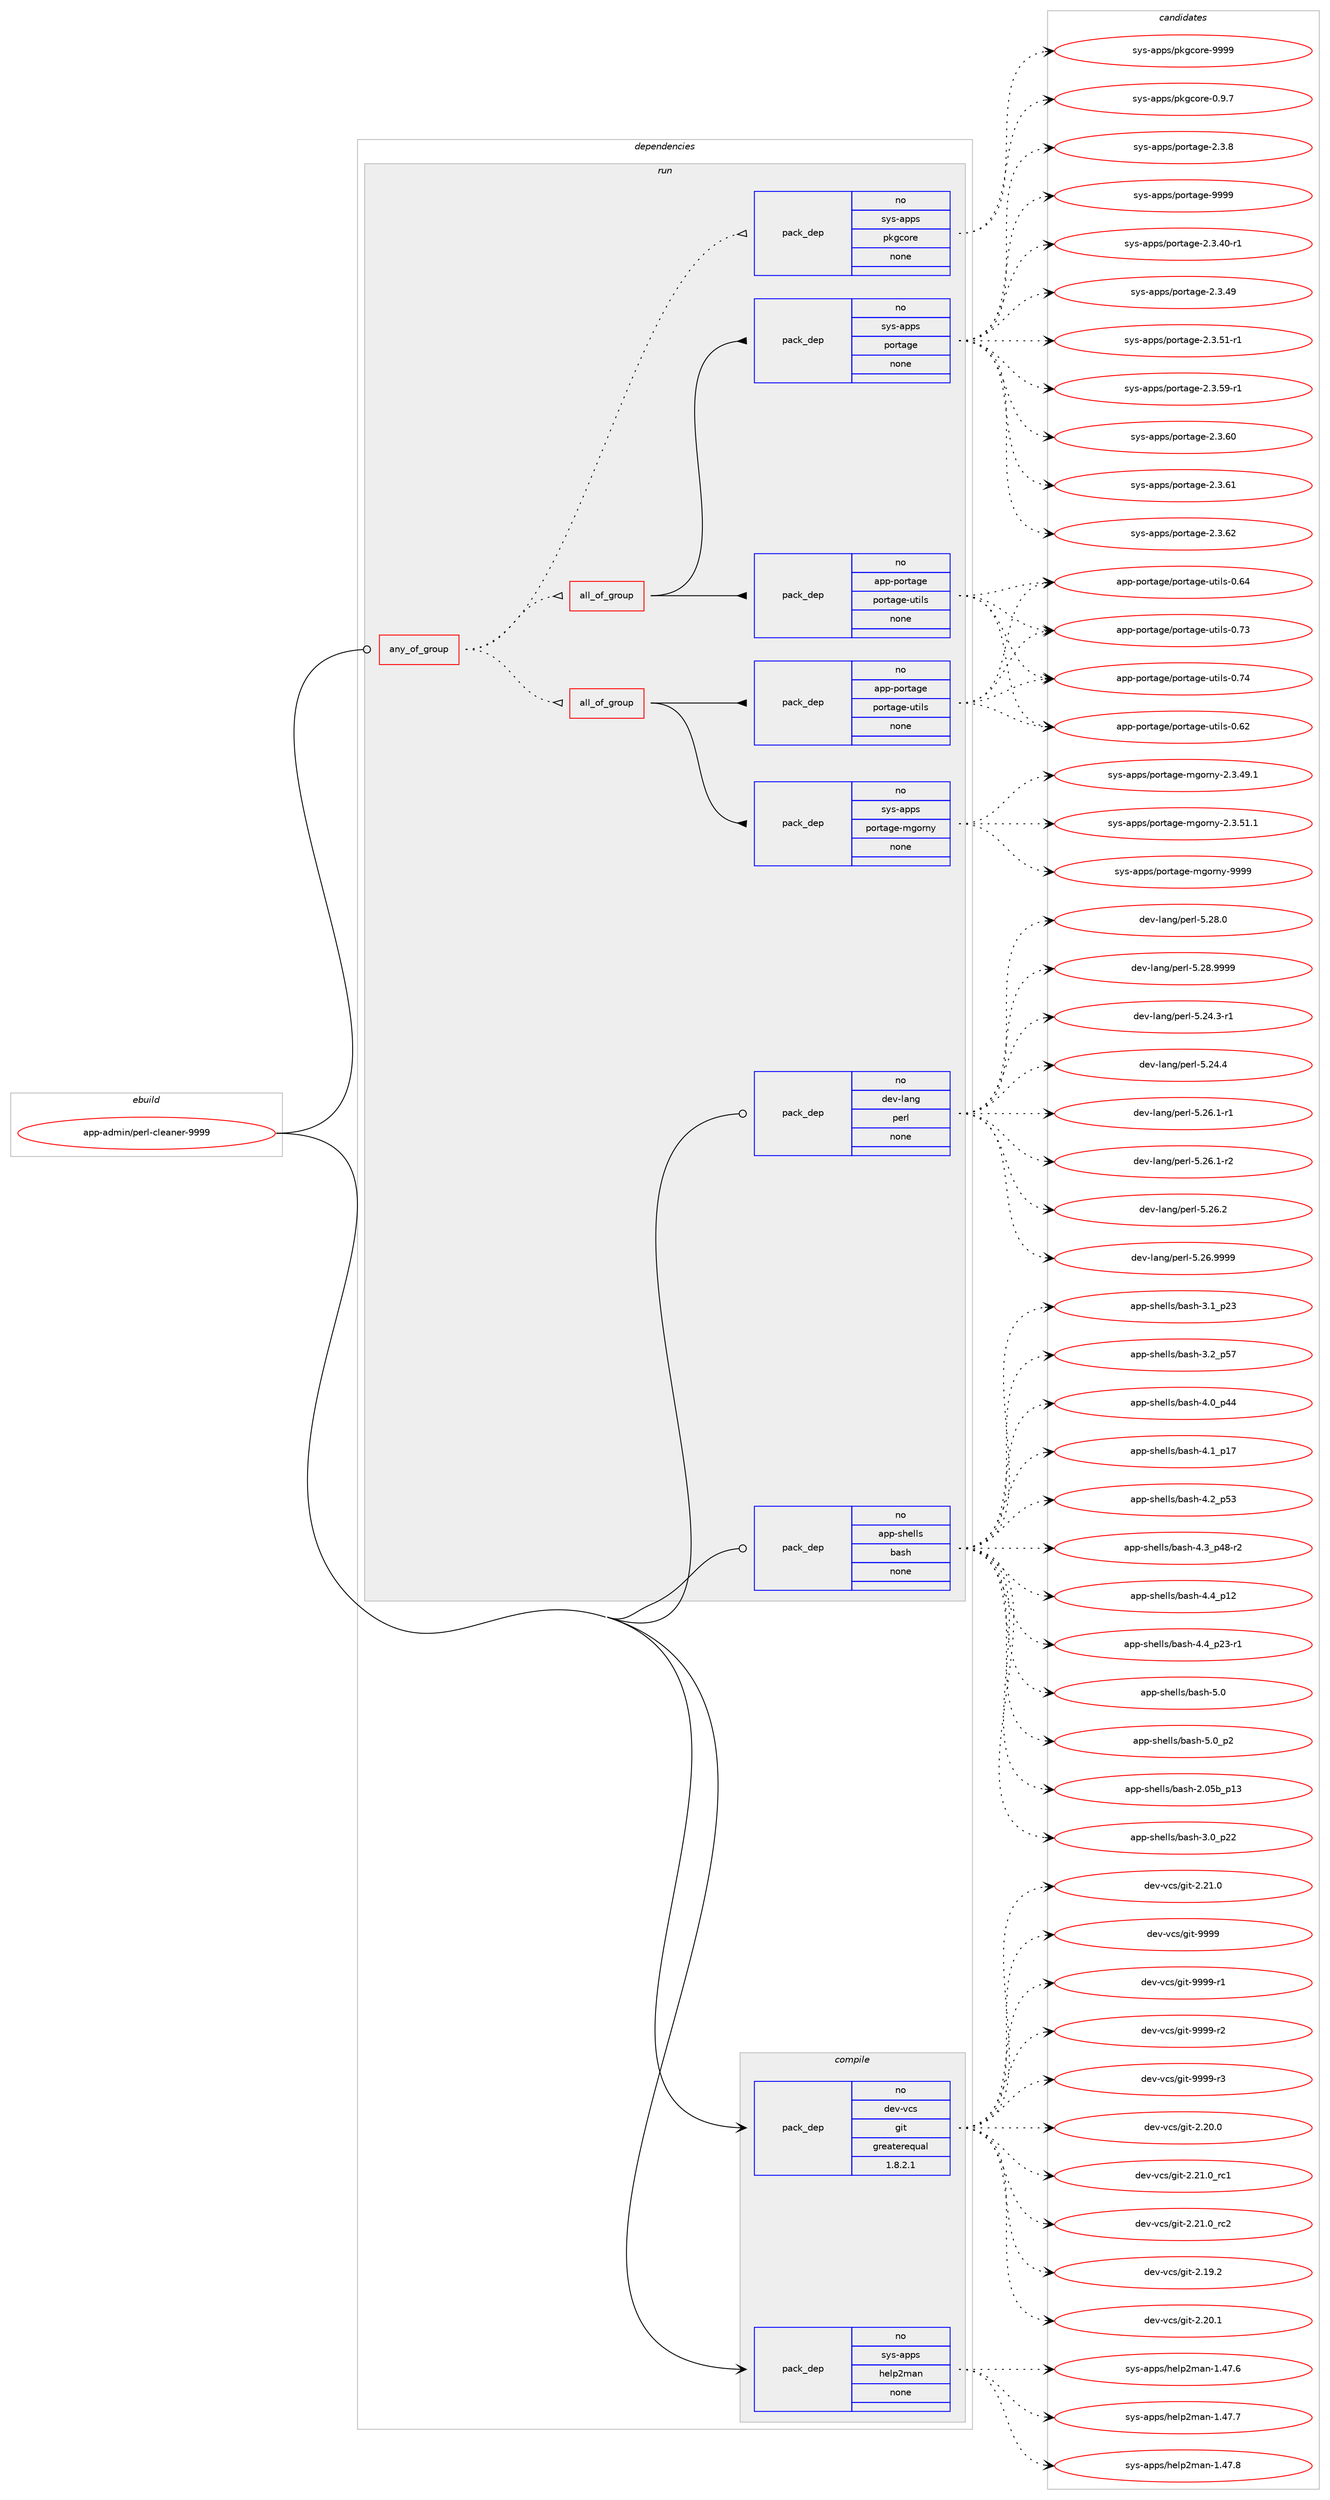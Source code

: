 digraph prolog {

# *************
# Graph options
# *************

newrank=true;
concentrate=true;
compound=true;
graph [rankdir=LR,fontname=Helvetica,fontsize=10,ranksep=1.5];#, ranksep=2.5, nodesep=0.2];
edge  [arrowhead=vee];
node  [fontname=Helvetica,fontsize=10];

# **********
# The ebuild
# **********

subgraph cluster_leftcol {
color=gray;
rank=same;
label=<<i>ebuild</i>>;
id [label="app-admin/perl-cleaner-9999", color=red, width=4, href="../app-admin/perl-cleaner-9999.svg"];
}

# ****************
# The dependencies
# ****************

subgraph cluster_midcol {
color=gray;
label=<<i>dependencies</i>>;
subgraph cluster_compile {
fillcolor="#eeeeee";
style=filled;
label=<<i>compile</i>>;
subgraph pack448 {
dependency553 [label=<<TABLE BORDER="0" CELLBORDER="1" CELLSPACING="0" CELLPADDING="4" WIDTH="220"><TR><TD ROWSPAN="6" CELLPADDING="30">pack_dep</TD></TR><TR><TD WIDTH="110">no</TD></TR><TR><TD>dev-vcs</TD></TR><TR><TD>git</TD></TR><TR><TD>greaterequal</TD></TR><TR><TD>1.8.2.1</TD></TR></TABLE>>, shape=none, color=blue];
}
id:e -> dependency553:w [weight=20,style="solid",arrowhead="vee"];
subgraph pack449 {
dependency554 [label=<<TABLE BORDER="0" CELLBORDER="1" CELLSPACING="0" CELLPADDING="4" WIDTH="220"><TR><TD ROWSPAN="6" CELLPADDING="30">pack_dep</TD></TR><TR><TD WIDTH="110">no</TD></TR><TR><TD>sys-apps</TD></TR><TR><TD>help2man</TD></TR><TR><TD>none</TD></TR><TR><TD></TD></TR></TABLE>>, shape=none, color=blue];
}
id:e -> dependency554:w [weight=20,style="solid",arrowhead="vee"];
}
subgraph cluster_compileandrun {
fillcolor="#eeeeee";
style=filled;
label=<<i>compile and run</i>>;
}
subgraph cluster_run {
fillcolor="#eeeeee";
style=filled;
label=<<i>run</i>>;
subgraph any39 {
dependency555 [label=<<TABLE BORDER="0" CELLBORDER="1" CELLSPACING="0" CELLPADDING="4"><TR><TD CELLPADDING="10">any_of_group</TD></TR></TABLE>>, shape=none, color=red];subgraph all2 {
dependency556 [label=<<TABLE BORDER="0" CELLBORDER="1" CELLSPACING="0" CELLPADDING="4"><TR><TD CELLPADDING="10">all_of_group</TD></TR></TABLE>>, shape=none, color=red];subgraph pack450 {
dependency557 [label=<<TABLE BORDER="0" CELLBORDER="1" CELLSPACING="0" CELLPADDING="4" WIDTH="220"><TR><TD ROWSPAN="6" CELLPADDING="30">pack_dep</TD></TR><TR><TD WIDTH="110">no</TD></TR><TR><TD>sys-apps</TD></TR><TR><TD>portage</TD></TR><TR><TD>none</TD></TR><TR><TD></TD></TR></TABLE>>, shape=none, color=blue];
}
dependency556:e -> dependency557:w [weight=20,style="solid",arrowhead="inv"];
subgraph pack451 {
dependency558 [label=<<TABLE BORDER="0" CELLBORDER="1" CELLSPACING="0" CELLPADDING="4" WIDTH="220"><TR><TD ROWSPAN="6" CELLPADDING="30">pack_dep</TD></TR><TR><TD WIDTH="110">no</TD></TR><TR><TD>app-portage</TD></TR><TR><TD>portage-utils</TD></TR><TR><TD>none</TD></TR><TR><TD></TD></TR></TABLE>>, shape=none, color=blue];
}
dependency556:e -> dependency558:w [weight=20,style="solid",arrowhead="inv"];
}
dependency555:e -> dependency556:w [weight=20,style="dotted",arrowhead="oinv"];
subgraph all3 {
dependency559 [label=<<TABLE BORDER="0" CELLBORDER="1" CELLSPACING="0" CELLPADDING="4"><TR><TD CELLPADDING="10">all_of_group</TD></TR></TABLE>>, shape=none, color=red];subgraph pack452 {
dependency560 [label=<<TABLE BORDER="0" CELLBORDER="1" CELLSPACING="0" CELLPADDING="4" WIDTH="220"><TR><TD ROWSPAN="6" CELLPADDING="30">pack_dep</TD></TR><TR><TD WIDTH="110">no</TD></TR><TR><TD>sys-apps</TD></TR><TR><TD>portage-mgorny</TD></TR><TR><TD>none</TD></TR><TR><TD></TD></TR></TABLE>>, shape=none, color=blue];
}
dependency559:e -> dependency560:w [weight=20,style="solid",arrowhead="inv"];
subgraph pack453 {
dependency561 [label=<<TABLE BORDER="0" CELLBORDER="1" CELLSPACING="0" CELLPADDING="4" WIDTH="220"><TR><TD ROWSPAN="6" CELLPADDING="30">pack_dep</TD></TR><TR><TD WIDTH="110">no</TD></TR><TR><TD>app-portage</TD></TR><TR><TD>portage-utils</TD></TR><TR><TD>none</TD></TR><TR><TD></TD></TR></TABLE>>, shape=none, color=blue];
}
dependency559:e -> dependency561:w [weight=20,style="solid",arrowhead="inv"];
}
dependency555:e -> dependency559:w [weight=20,style="dotted",arrowhead="oinv"];
subgraph pack454 {
dependency562 [label=<<TABLE BORDER="0" CELLBORDER="1" CELLSPACING="0" CELLPADDING="4" WIDTH="220"><TR><TD ROWSPAN="6" CELLPADDING="30">pack_dep</TD></TR><TR><TD WIDTH="110">no</TD></TR><TR><TD>sys-apps</TD></TR><TR><TD>pkgcore</TD></TR><TR><TD>none</TD></TR><TR><TD></TD></TR></TABLE>>, shape=none, color=blue];
}
dependency555:e -> dependency562:w [weight=20,style="dotted",arrowhead="oinv"];
}
id:e -> dependency555:w [weight=20,style="solid",arrowhead="odot"];
subgraph pack455 {
dependency563 [label=<<TABLE BORDER="0" CELLBORDER="1" CELLSPACING="0" CELLPADDING="4" WIDTH="220"><TR><TD ROWSPAN="6" CELLPADDING="30">pack_dep</TD></TR><TR><TD WIDTH="110">no</TD></TR><TR><TD>app-shells</TD></TR><TR><TD>bash</TD></TR><TR><TD>none</TD></TR><TR><TD></TD></TR></TABLE>>, shape=none, color=blue];
}
id:e -> dependency563:w [weight=20,style="solid",arrowhead="odot"];
subgraph pack456 {
dependency564 [label=<<TABLE BORDER="0" CELLBORDER="1" CELLSPACING="0" CELLPADDING="4" WIDTH="220"><TR><TD ROWSPAN="6" CELLPADDING="30">pack_dep</TD></TR><TR><TD WIDTH="110">no</TD></TR><TR><TD>dev-lang</TD></TR><TR><TD>perl</TD></TR><TR><TD>none</TD></TR><TR><TD></TD></TR></TABLE>>, shape=none, color=blue];
}
id:e -> dependency564:w [weight=20,style="solid",arrowhead="odot"];
}
}

# **************
# The candidates
# **************

subgraph cluster_choices {
rank=same;
color=gray;
label=<<i>candidates</i>>;

subgraph choice448 {
color=black;
nodesep=1;
choice10010111845118991154710310511645504650484648 [label="dev-vcs/git-2.20.0", color=red, width=4,href="../dev-vcs/git-2.20.0.svg"];
choice10010111845118991154710310511645504650494648951149949 [label="dev-vcs/git-2.21.0_rc1", color=red, width=4,href="../dev-vcs/git-2.21.0_rc1.svg"];
choice10010111845118991154710310511645504650494648951149950 [label="dev-vcs/git-2.21.0_rc2", color=red, width=4,href="../dev-vcs/git-2.21.0_rc2.svg"];
choice10010111845118991154710310511645504649574650 [label="dev-vcs/git-2.19.2", color=red, width=4,href="../dev-vcs/git-2.19.2.svg"];
choice10010111845118991154710310511645504650484649 [label="dev-vcs/git-2.20.1", color=red, width=4,href="../dev-vcs/git-2.20.1.svg"];
choice10010111845118991154710310511645504650494648 [label="dev-vcs/git-2.21.0", color=red, width=4,href="../dev-vcs/git-2.21.0.svg"];
choice1001011184511899115471031051164557575757 [label="dev-vcs/git-9999", color=red, width=4,href="../dev-vcs/git-9999.svg"];
choice10010111845118991154710310511645575757574511449 [label="dev-vcs/git-9999-r1", color=red, width=4,href="../dev-vcs/git-9999-r1.svg"];
choice10010111845118991154710310511645575757574511450 [label="dev-vcs/git-9999-r2", color=red, width=4,href="../dev-vcs/git-9999-r2.svg"];
choice10010111845118991154710310511645575757574511451 [label="dev-vcs/git-9999-r3", color=red, width=4,href="../dev-vcs/git-9999-r3.svg"];
dependency553:e -> choice10010111845118991154710310511645504650484648:w [style=dotted,weight="100"];
dependency553:e -> choice10010111845118991154710310511645504650494648951149949:w [style=dotted,weight="100"];
dependency553:e -> choice10010111845118991154710310511645504650494648951149950:w [style=dotted,weight="100"];
dependency553:e -> choice10010111845118991154710310511645504649574650:w [style=dotted,weight="100"];
dependency553:e -> choice10010111845118991154710310511645504650484649:w [style=dotted,weight="100"];
dependency553:e -> choice10010111845118991154710310511645504650494648:w [style=dotted,weight="100"];
dependency553:e -> choice1001011184511899115471031051164557575757:w [style=dotted,weight="100"];
dependency553:e -> choice10010111845118991154710310511645575757574511449:w [style=dotted,weight="100"];
dependency553:e -> choice10010111845118991154710310511645575757574511450:w [style=dotted,weight="100"];
dependency553:e -> choice10010111845118991154710310511645575757574511451:w [style=dotted,weight="100"];
}
subgraph choice449 {
color=black;
nodesep=1;
choice115121115459711211211547104101108112501099711045494652554654 [label="sys-apps/help2man-1.47.6", color=red, width=4,href="../sys-apps/help2man-1.47.6.svg"];
choice115121115459711211211547104101108112501099711045494652554655 [label="sys-apps/help2man-1.47.7", color=red, width=4,href="../sys-apps/help2man-1.47.7.svg"];
choice115121115459711211211547104101108112501099711045494652554656 [label="sys-apps/help2man-1.47.8", color=red, width=4,href="../sys-apps/help2man-1.47.8.svg"];
dependency554:e -> choice115121115459711211211547104101108112501099711045494652554654:w [style=dotted,weight="100"];
dependency554:e -> choice115121115459711211211547104101108112501099711045494652554655:w [style=dotted,weight="100"];
dependency554:e -> choice115121115459711211211547104101108112501099711045494652554656:w [style=dotted,weight="100"];
}
subgraph choice450 {
color=black;
nodesep=1;
choice11512111545971121121154711211111411697103101455046514652484511449 [label="sys-apps/portage-2.3.40-r1", color=red, width=4,href="../sys-apps/portage-2.3.40-r1.svg"];
choice1151211154597112112115471121111141169710310145504651465257 [label="sys-apps/portage-2.3.49", color=red, width=4,href="../sys-apps/portage-2.3.49.svg"];
choice11512111545971121121154711211111411697103101455046514653494511449 [label="sys-apps/portage-2.3.51-r1", color=red, width=4,href="../sys-apps/portage-2.3.51-r1.svg"];
choice11512111545971121121154711211111411697103101455046514653574511449 [label="sys-apps/portage-2.3.59-r1", color=red, width=4,href="../sys-apps/portage-2.3.59-r1.svg"];
choice1151211154597112112115471121111141169710310145504651465448 [label="sys-apps/portage-2.3.60", color=red, width=4,href="../sys-apps/portage-2.3.60.svg"];
choice1151211154597112112115471121111141169710310145504651465449 [label="sys-apps/portage-2.3.61", color=red, width=4,href="../sys-apps/portage-2.3.61.svg"];
choice1151211154597112112115471121111141169710310145504651465450 [label="sys-apps/portage-2.3.62", color=red, width=4,href="../sys-apps/portage-2.3.62.svg"];
choice11512111545971121121154711211111411697103101455046514656 [label="sys-apps/portage-2.3.8", color=red, width=4,href="../sys-apps/portage-2.3.8.svg"];
choice115121115459711211211547112111114116971031014557575757 [label="sys-apps/portage-9999", color=red, width=4,href="../sys-apps/portage-9999.svg"];
dependency557:e -> choice11512111545971121121154711211111411697103101455046514652484511449:w [style=dotted,weight="100"];
dependency557:e -> choice1151211154597112112115471121111141169710310145504651465257:w [style=dotted,weight="100"];
dependency557:e -> choice11512111545971121121154711211111411697103101455046514653494511449:w [style=dotted,weight="100"];
dependency557:e -> choice11512111545971121121154711211111411697103101455046514653574511449:w [style=dotted,weight="100"];
dependency557:e -> choice1151211154597112112115471121111141169710310145504651465448:w [style=dotted,weight="100"];
dependency557:e -> choice1151211154597112112115471121111141169710310145504651465449:w [style=dotted,weight="100"];
dependency557:e -> choice1151211154597112112115471121111141169710310145504651465450:w [style=dotted,weight="100"];
dependency557:e -> choice11512111545971121121154711211111411697103101455046514656:w [style=dotted,weight="100"];
dependency557:e -> choice115121115459711211211547112111114116971031014557575757:w [style=dotted,weight="100"];
}
subgraph choice451 {
color=black;
nodesep=1;
choice9711211245112111114116971031014711211111411697103101451171161051081154548465450 [label="app-portage/portage-utils-0.62", color=red, width=4,href="../app-portage/portage-utils-0.62.svg"];
choice9711211245112111114116971031014711211111411697103101451171161051081154548465452 [label="app-portage/portage-utils-0.64", color=red, width=4,href="../app-portage/portage-utils-0.64.svg"];
choice9711211245112111114116971031014711211111411697103101451171161051081154548465551 [label="app-portage/portage-utils-0.73", color=red, width=4,href="../app-portage/portage-utils-0.73.svg"];
choice9711211245112111114116971031014711211111411697103101451171161051081154548465552 [label="app-portage/portage-utils-0.74", color=red, width=4,href="../app-portage/portage-utils-0.74.svg"];
dependency558:e -> choice9711211245112111114116971031014711211111411697103101451171161051081154548465450:w [style=dotted,weight="100"];
dependency558:e -> choice9711211245112111114116971031014711211111411697103101451171161051081154548465452:w [style=dotted,weight="100"];
dependency558:e -> choice9711211245112111114116971031014711211111411697103101451171161051081154548465551:w [style=dotted,weight="100"];
dependency558:e -> choice9711211245112111114116971031014711211111411697103101451171161051081154548465552:w [style=dotted,weight="100"];
}
subgraph choice452 {
color=black;
nodesep=1;
choice1151211154597112112115471121111141169710310145109103111114110121455046514652574649 [label="sys-apps/portage-mgorny-2.3.49.1", color=red, width=4,href="../sys-apps/portage-mgorny-2.3.49.1.svg"];
choice1151211154597112112115471121111141169710310145109103111114110121455046514653494649 [label="sys-apps/portage-mgorny-2.3.51.1", color=red, width=4,href="../sys-apps/portage-mgorny-2.3.51.1.svg"];
choice11512111545971121121154711211111411697103101451091031111141101214557575757 [label="sys-apps/portage-mgorny-9999", color=red, width=4,href="../sys-apps/portage-mgorny-9999.svg"];
dependency560:e -> choice1151211154597112112115471121111141169710310145109103111114110121455046514652574649:w [style=dotted,weight="100"];
dependency560:e -> choice1151211154597112112115471121111141169710310145109103111114110121455046514653494649:w [style=dotted,weight="100"];
dependency560:e -> choice11512111545971121121154711211111411697103101451091031111141101214557575757:w [style=dotted,weight="100"];
}
subgraph choice453 {
color=black;
nodesep=1;
choice9711211245112111114116971031014711211111411697103101451171161051081154548465450 [label="app-portage/portage-utils-0.62", color=red, width=4,href="../app-portage/portage-utils-0.62.svg"];
choice9711211245112111114116971031014711211111411697103101451171161051081154548465452 [label="app-portage/portage-utils-0.64", color=red, width=4,href="../app-portage/portage-utils-0.64.svg"];
choice9711211245112111114116971031014711211111411697103101451171161051081154548465551 [label="app-portage/portage-utils-0.73", color=red, width=4,href="../app-portage/portage-utils-0.73.svg"];
choice9711211245112111114116971031014711211111411697103101451171161051081154548465552 [label="app-portage/portage-utils-0.74", color=red, width=4,href="../app-portage/portage-utils-0.74.svg"];
dependency561:e -> choice9711211245112111114116971031014711211111411697103101451171161051081154548465450:w [style=dotted,weight="100"];
dependency561:e -> choice9711211245112111114116971031014711211111411697103101451171161051081154548465452:w [style=dotted,weight="100"];
dependency561:e -> choice9711211245112111114116971031014711211111411697103101451171161051081154548465551:w [style=dotted,weight="100"];
dependency561:e -> choice9711211245112111114116971031014711211111411697103101451171161051081154548465552:w [style=dotted,weight="100"];
}
subgraph choice454 {
color=black;
nodesep=1;
choice11512111545971121121154711210710399111114101454846574655 [label="sys-apps/pkgcore-0.9.7", color=red, width=4,href="../sys-apps/pkgcore-0.9.7.svg"];
choice115121115459711211211547112107103991111141014557575757 [label="sys-apps/pkgcore-9999", color=red, width=4,href="../sys-apps/pkgcore-9999.svg"];
dependency562:e -> choice11512111545971121121154711210710399111114101454846574655:w [style=dotted,weight="100"];
dependency562:e -> choice115121115459711211211547112107103991111141014557575757:w [style=dotted,weight="100"];
}
subgraph choice455 {
color=black;
nodesep=1;
choice9711211245115104101108108115479897115104455046485398951124951 [label="app-shells/bash-2.05b_p13", color=red, width=4,href="../app-shells/bash-2.05b_p13.svg"];
choice971121124511510410110810811547989711510445514648951125050 [label="app-shells/bash-3.0_p22", color=red, width=4,href="../app-shells/bash-3.0_p22.svg"];
choice971121124511510410110810811547989711510445514649951125051 [label="app-shells/bash-3.1_p23", color=red, width=4,href="../app-shells/bash-3.1_p23.svg"];
choice971121124511510410110810811547989711510445514650951125355 [label="app-shells/bash-3.2_p57", color=red, width=4,href="../app-shells/bash-3.2_p57.svg"];
choice971121124511510410110810811547989711510445524648951125252 [label="app-shells/bash-4.0_p44", color=red, width=4,href="../app-shells/bash-4.0_p44.svg"];
choice971121124511510410110810811547989711510445524649951124955 [label="app-shells/bash-4.1_p17", color=red, width=4,href="../app-shells/bash-4.1_p17.svg"];
choice971121124511510410110810811547989711510445524650951125351 [label="app-shells/bash-4.2_p53", color=red, width=4,href="../app-shells/bash-4.2_p53.svg"];
choice9711211245115104101108108115479897115104455246519511252564511450 [label="app-shells/bash-4.3_p48-r2", color=red, width=4,href="../app-shells/bash-4.3_p48-r2.svg"];
choice971121124511510410110810811547989711510445524652951124950 [label="app-shells/bash-4.4_p12", color=red, width=4,href="../app-shells/bash-4.4_p12.svg"];
choice9711211245115104101108108115479897115104455246529511250514511449 [label="app-shells/bash-4.4_p23-r1", color=red, width=4,href="../app-shells/bash-4.4_p23-r1.svg"];
choice971121124511510410110810811547989711510445534648 [label="app-shells/bash-5.0", color=red, width=4,href="../app-shells/bash-5.0.svg"];
choice9711211245115104101108108115479897115104455346489511250 [label="app-shells/bash-5.0_p2", color=red, width=4,href="../app-shells/bash-5.0_p2.svg"];
dependency563:e -> choice9711211245115104101108108115479897115104455046485398951124951:w [style=dotted,weight="100"];
dependency563:e -> choice971121124511510410110810811547989711510445514648951125050:w [style=dotted,weight="100"];
dependency563:e -> choice971121124511510410110810811547989711510445514649951125051:w [style=dotted,weight="100"];
dependency563:e -> choice971121124511510410110810811547989711510445514650951125355:w [style=dotted,weight="100"];
dependency563:e -> choice971121124511510410110810811547989711510445524648951125252:w [style=dotted,weight="100"];
dependency563:e -> choice971121124511510410110810811547989711510445524649951124955:w [style=dotted,weight="100"];
dependency563:e -> choice971121124511510410110810811547989711510445524650951125351:w [style=dotted,weight="100"];
dependency563:e -> choice9711211245115104101108108115479897115104455246519511252564511450:w [style=dotted,weight="100"];
dependency563:e -> choice971121124511510410110810811547989711510445524652951124950:w [style=dotted,weight="100"];
dependency563:e -> choice9711211245115104101108108115479897115104455246529511250514511449:w [style=dotted,weight="100"];
dependency563:e -> choice971121124511510410110810811547989711510445534648:w [style=dotted,weight="100"];
dependency563:e -> choice9711211245115104101108108115479897115104455346489511250:w [style=dotted,weight="100"];
}
subgraph choice456 {
color=black;
nodesep=1;
choice100101118451089711010347112101114108455346505246514511449 [label="dev-lang/perl-5.24.3-r1", color=red, width=4,href="../dev-lang/perl-5.24.3-r1.svg"];
choice10010111845108971101034711210111410845534650524652 [label="dev-lang/perl-5.24.4", color=red, width=4,href="../dev-lang/perl-5.24.4.svg"];
choice100101118451089711010347112101114108455346505446494511449 [label="dev-lang/perl-5.26.1-r1", color=red, width=4,href="../dev-lang/perl-5.26.1-r1.svg"];
choice100101118451089711010347112101114108455346505446494511450 [label="dev-lang/perl-5.26.1-r2", color=red, width=4,href="../dev-lang/perl-5.26.1-r2.svg"];
choice10010111845108971101034711210111410845534650544650 [label="dev-lang/perl-5.26.2", color=red, width=4,href="../dev-lang/perl-5.26.2.svg"];
choice10010111845108971101034711210111410845534650544657575757 [label="dev-lang/perl-5.26.9999", color=red, width=4,href="../dev-lang/perl-5.26.9999.svg"];
choice10010111845108971101034711210111410845534650564648 [label="dev-lang/perl-5.28.0", color=red, width=4,href="../dev-lang/perl-5.28.0.svg"];
choice10010111845108971101034711210111410845534650564657575757 [label="dev-lang/perl-5.28.9999", color=red, width=4,href="../dev-lang/perl-5.28.9999.svg"];
dependency564:e -> choice100101118451089711010347112101114108455346505246514511449:w [style=dotted,weight="100"];
dependency564:e -> choice10010111845108971101034711210111410845534650524652:w [style=dotted,weight="100"];
dependency564:e -> choice100101118451089711010347112101114108455346505446494511449:w [style=dotted,weight="100"];
dependency564:e -> choice100101118451089711010347112101114108455346505446494511450:w [style=dotted,weight="100"];
dependency564:e -> choice10010111845108971101034711210111410845534650544650:w [style=dotted,weight="100"];
dependency564:e -> choice10010111845108971101034711210111410845534650544657575757:w [style=dotted,weight="100"];
dependency564:e -> choice10010111845108971101034711210111410845534650564648:w [style=dotted,weight="100"];
dependency564:e -> choice10010111845108971101034711210111410845534650564657575757:w [style=dotted,weight="100"];
}
}

}
